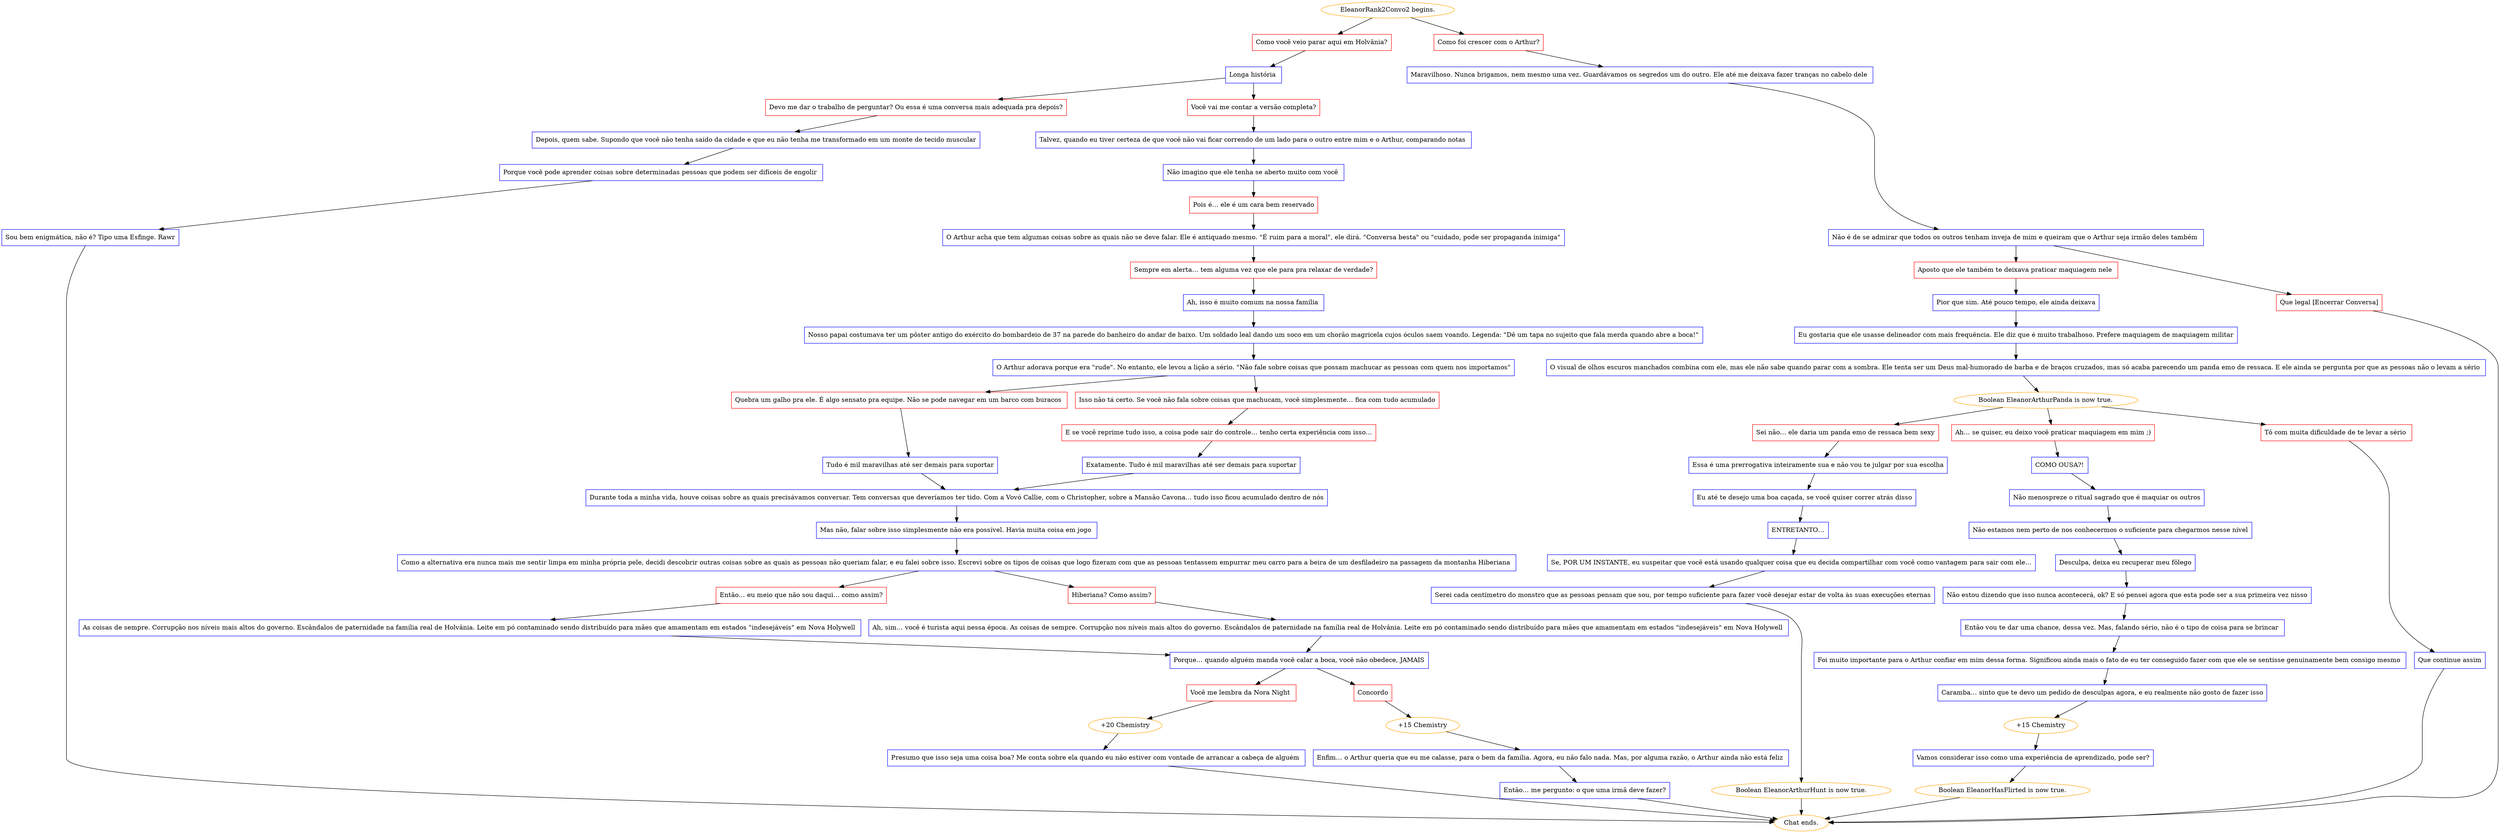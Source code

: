 digraph {
	"EleanorRank2Convo2 begins." [color=orange];
		"EleanorRank2Convo2 begins." -> j688802894;
		"EleanorRank2Convo2 begins." -> j1943244830;
	j688802894 [label="Como você veio parar aqui em Holvânia?",shape=box,color=red];
		j688802894 -> j919557584;
	j1943244830 [label="Como foi crescer com o Arthur?",shape=box,color=red];
		j1943244830 -> j742468421;
	j919557584 [label="Longa história ",shape=box,color=blue];
		j919557584 -> j597682440;
		j919557584 -> j1701400029;
	j742468421 [label="Maravilhoso. Nunca brigamos, nem mesmo uma vez. Guardávamos os segredos um do outro. Ele até me deixava fazer tranças no cabelo dele ",shape=box,color=blue];
		j742468421 -> j1350743230;
	j597682440 [label="Devo me dar o trabalho de perguntar? Ou essa é uma conversa mais adequada pra depois?",shape=box,color=red];
		j597682440 -> j715199365;
	j1701400029 [label="Você vai me contar a versão completa?",shape=box,color=red];
		j1701400029 -> j3917842758;
	j1350743230 [label="Não é de se admirar que todos os outros tenham inveja de mim e queiram que o Arthur seja irmão deles também ",shape=box,color=blue];
		j1350743230 -> j1427803691;
		j1350743230 -> j4050078485;
	j715199365 [label="Depois, quem sabe. Supondo que você não tenha saído da cidade e que eu não tenha me transformado em um monte de tecido muscular",shape=box,color=blue];
		j715199365 -> j3640010952;
	j3917842758 [label="Talvez, quando eu tiver certeza de que você não vai ficar correndo de um lado para o outro entre mim e o Arthur, comparando notas ",shape=box,color=blue];
		j3917842758 -> j852161606;
	j1427803691 [label="Aposto que ele também te deixava praticar maquiagem nele ",shape=box,color=red];
		j1427803691 -> j2678320458;
	j4050078485 [label="Que legal [Encerrar Conversa]",shape=box,color=red];
		j4050078485 -> "Chat ends.";
	j3640010952 [label="Porque você pode aprender coisas sobre determinadas pessoas que podem ser difíceis de engolir ",shape=box,color=blue];
		j3640010952 -> j1108169122;
	j852161606 [label="Não imagino que ele tenha se aberto muito com você ",shape=box,color=blue];
		j852161606 -> j24041927;
	j2678320458 [label="Pior que sim. Até pouco tempo, ele ainda deixava",shape=box,color=blue];
		j2678320458 -> j3774207464;
	"Chat ends." [color=orange];
	j1108169122 [label="Sou bem enigmática, não é? Tipo uma Esfinge. Rawr",shape=box,color=blue];
		j1108169122 -> "Chat ends.";
	j24041927 [label="Pois é… ele é um cara bem reservado",shape=box,color=red];
		j24041927 -> j2204483961;
	j3774207464 [label="Eu gostaria que ele usasse delineador com mais frequência. Ele diz que é muito trabalhoso. Prefere maquiagem de maquiagem militar",shape=box,color=blue];
		j3774207464 -> j3606802446;
	j2204483961 [label="O Arthur acha que tem algumas coisas sobre as quais não se deve falar. Ele é antiquado mesmo. \"É ruim para a moral\", ele dirá. \"Conversa besta\" ou \"cuidado, pode ser propaganda inimiga\"",shape=box,color=blue];
		j2204483961 -> j3024368500;
	j3606802446 [label="O visual de olhos escuros manchados combina com ele, mas ele não sabe quando parar com a sombra. Ele tenta ser um Deus mal-humorado de barba e de braços cruzados, mas só acaba parecendo um panda emo de ressaca. E ele ainda se pergunta por que as pessoas não o levam a sério ",shape=box,color=blue];
		j3606802446 -> j3561361185;
	j3024368500 [label="Sempre em alerta… tem alguma vez que ele para pra relaxar de verdade?",shape=box,color=red];
		j3024368500 -> j1801060991;
	j3561361185 [label="Boolean EleanorArthurPanda is now true.",color=orange];
		j3561361185 -> j2533974898;
		j3561361185 -> j1375660318;
		j3561361185 -> j584826890;
	j1801060991 [label="Ah, isso é muito comum na nossa família ",shape=box,color=blue];
		j1801060991 -> j1532780413;
	j2533974898 [label="Sei não… ele daria um panda emo de ressaca bem sexy",shape=box,color=red];
		j2533974898 -> j4167591696;
	j1375660318 [label="Ah… se quiser, eu deixo você praticar maquiagem em mim ;)",shape=box,color=red];
		j1375660318 -> j48634535;
	j584826890 [label="Tô com muita dificuldade de te levar a sério ",shape=box,color=red];
		j584826890 -> j690909407;
	j1532780413 [label="Nosso papai costumava ter um pôster antigo do exército do bombardeio de 37 na parede do banheiro do andar de baixo. Um soldado leal dando um soco em um chorão magricela cujos óculos saem voando. Legenda: \"Dê um tapa no sujeito que fala merda quando abre a boca!\"",shape=box,color=blue];
		j1532780413 -> j2368800647;
	j4167591696 [label="Essa é uma prerrogativa inteiramente sua e não vou te julgar por sua escolha",shape=box,color=blue];
		j4167591696 -> j82915462;
	j48634535 [label="COMO OUSA?!",shape=box,color=blue];
		j48634535 -> j675100412;
	j690909407 [label="Que continue assim",shape=box,color=blue];
		j690909407 -> "Chat ends.";
	j2368800647 [label="O Arthur adorava porque era \"rude\". No entanto, ele levou a lição a sério. \"Não fale sobre coisas que possam machucar as pessoas com quem nos importamos\"",shape=box,color=blue];
		j2368800647 -> j3616513389;
		j2368800647 -> j4283794062;
	j82915462 [label="Eu até te desejo uma boa caçada, se você quiser correr atrás disso",shape=box,color=blue];
		j82915462 -> j1652380444;
	j675100412 [label="Não menospreze o ritual sagrado que é maquiar os outros",shape=box,color=blue];
		j675100412 -> j3408226738;
	j3616513389 [label="Quebra um galho pra ele. É algo sensato pra equipe. Não se pode navegar em um barco com buracos ",shape=box,color=red];
		j3616513389 -> j587832805;
	j4283794062 [label="Isso não tá certo. Se você não fala sobre coisas que machucam, você simplesmente… fica com tudo acumulado",shape=box,color=red];
		j4283794062 -> j1164245287;
	j1652380444 [label="ENTRETANTO…",shape=box,color=blue];
		j1652380444 -> j2481282427;
	j3408226738 [label="Não estamos nem perto de nos conhecermos o suficiente para chegarmos nesse nível",shape=box,color=blue];
		j3408226738 -> j1632638106;
	j587832805 [label="Tudo é mil maravilhas até ser demais para suportar",shape=box,color=blue];
		j587832805 -> j3170149931;
	j1164245287 [label="E se você reprime tudo isso, a coisa pode sair do controle… tenho certa experiência com isso…",shape=box,color=red];
		j1164245287 -> j454316694;
	j2481282427 [label="Se, POR UM INSTANTE, eu suspeitar que você está usando qualquer coisa que eu decida compartilhar com você como vantagem para sair com ele…",shape=box,color=blue];
		j2481282427 -> j714574409;
	j1632638106 [label="Desculpa, deixa eu recuperar meu fôlego",shape=box,color=blue];
		j1632638106 -> j343147160;
	j3170149931 [label="Durante toda a minha vida, houve coisas sobre as quais precisávamos conversar. Tem conversas que deveríamos ter tido. Com a Vovó Callie, com o Christopher, sobre a Mansão Cavona… tudo isso ficou acumulado dentro de nós",shape=box,color=blue];
		j3170149931 -> j1091600000;
	j454316694 [label="Exatamente. Tudo é mil maravilhas até ser demais para suportar",shape=box,color=blue];
		j454316694 -> j3170149931;
	j714574409 [label="Serei cada centímetro do monstro que as pessoas pensam que sou, por tempo suficiente para fazer você desejar estar de volta às suas execuções eternas",shape=box,color=blue];
		j714574409 -> j674051346;
	j343147160 [label="Não estou dizendo que isso nunca acontecerá, ok? E só pensei agora que esta pode ser a sua primeira vez nisso",shape=box,color=blue];
		j343147160 -> j3342958036;
	j1091600000 [label="Mas não, falar sobre isso simplesmente não era possível. Havia muita coisa em jogo ",shape=box,color=blue];
		j1091600000 -> j790800428;
	j674051346 [label="Boolean EleanorArthurHunt is now true.",color=orange];
		j674051346 -> "Chat ends.";
	j3342958036 [label="Então vou te dar uma chance, dessa vez. Mas, falando sério, não é o tipo de coisa para se brincar ",shape=box,color=blue];
		j3342958036 -> j2378650302;
	j790800428 [label="Como a alternativa era nunca mais me sentir limpa em minha própria pele, decidi descobrir outras coisas sobre as quais as pessoas não queriam falar, e eu falei sobre isso. Escrevi sobre os tipos de coisas que logo fizeram com que as pessoas tentassem empurrar meu carro para a beira de um desfiladeiro na passagem da montanha Hiberiana ",shape=box,color=blue];
		j790800428 -> j3785517641;
		j790800428 -> j4187376584;
	j2378650302 [label="Foi muito importante para o Arthur confiar em mim dessa forma. Significou ainda mais o fato de eu ter conseguido fazer com que ele se sentisse genuinamente bem consigo mesmo ",shape=box,color=blue];
		j2378650302 -> j2755830158;
	j3785517641 [label="Então… eu meio que não sou daqui… como assim?",shape=box,color=red];
		j3785517641 -> j547220218;
	j4187376584 [label="Hiberiana? Como assim?",shape=box,color=red];
		j4187376584 -> j2756394951;
	j2755830158 [label="Caramba… sinto que te devo um pedido de desculpas agora, e eu realmente não gosto de fazer isso",shape=box,color=blue];
		j2755830158 -> j3025715992;
	j547220218 [label="As coisas de sempre. Corrupção nos níveis mais altos do governo. Escândalos de paternidade na família real de Holvânia. Leite em pó contaminado sendo distribuído para mães que amamentam em estados \"indesejáveis\" em Nova Holywell ",shape=box,color=blue];
		j547220218 -> j1540102312;
	j2756394951 [label="Ah, sim… você é turista aqui nessa época. As coisas de sempre. Corrupção nos níveis mais altos do governo. Escândalos de paternidade na família real de Holvânia. Leite em pó contaminado sendo distribuído para mães que amamentam em estados \"indesejáveis\" em Nova Holywell ",shape=box,color=blue];
		j2756394951 -> j1540102312;
	j3025715992 [label="+15 Chemistry",color=orange];
		j3025715992 -> j2320293405;
	j1540102312 [label="Porque… quando alguém manda você calar a boca, você não obedece, JAMAIS",shape=box,color=blue];
		j1540102312 -> j3275118627;
		j1540102312 -> j595807542;
	j2320293405 [label="Vamos considerar isso como uma experiência de aprendizado, pode ser?",shape=box,color=blue];
		j2320293405 -> j4205890645;
	j3275118627 [label="Você me lembra da Nora Night ",shape=box,color=red];
		j3275118627 -> j1926929269;
	j595807542 [label="Concordo",shape=box,color=red];
		j595807542 -> j3597211685;
	j4205890645 [label="Boolean EleanorHasFlirted is now true.",color=orange];
		j4205890645 -> "Chat ends.";
	j1926929269 [label="+20 Chemistry",color=orange];
		j1926929269 -> j4294630628;
	j3597211685 [label="+15 Chemistry",color=orange];
		j3597211685 -> j715496491;
	j4294630628 [label="Presumo que isso seja uma coisa boa? Me conta sobre ela quando eu não estiver com vontade de arrancar a cabeça de alguém ",shape=box,color=blue];
		j4294630628 -> "Chat ends.";
	j715496491 [label="Enfim… o Arthur queria que eu me calasse, para o bem da família. Agora, eu não falo nada. Mas, por alguma razão, o Arthur ainda não está feliz ",shape=box,color=blue];
		j715496491 -> j3125877622;
	j3125877622 [label="Então… me pergunto: o que uma irmã deve fazer?",shape=box,color=blue];
		j3125877622 -> "Chat ends.";
}